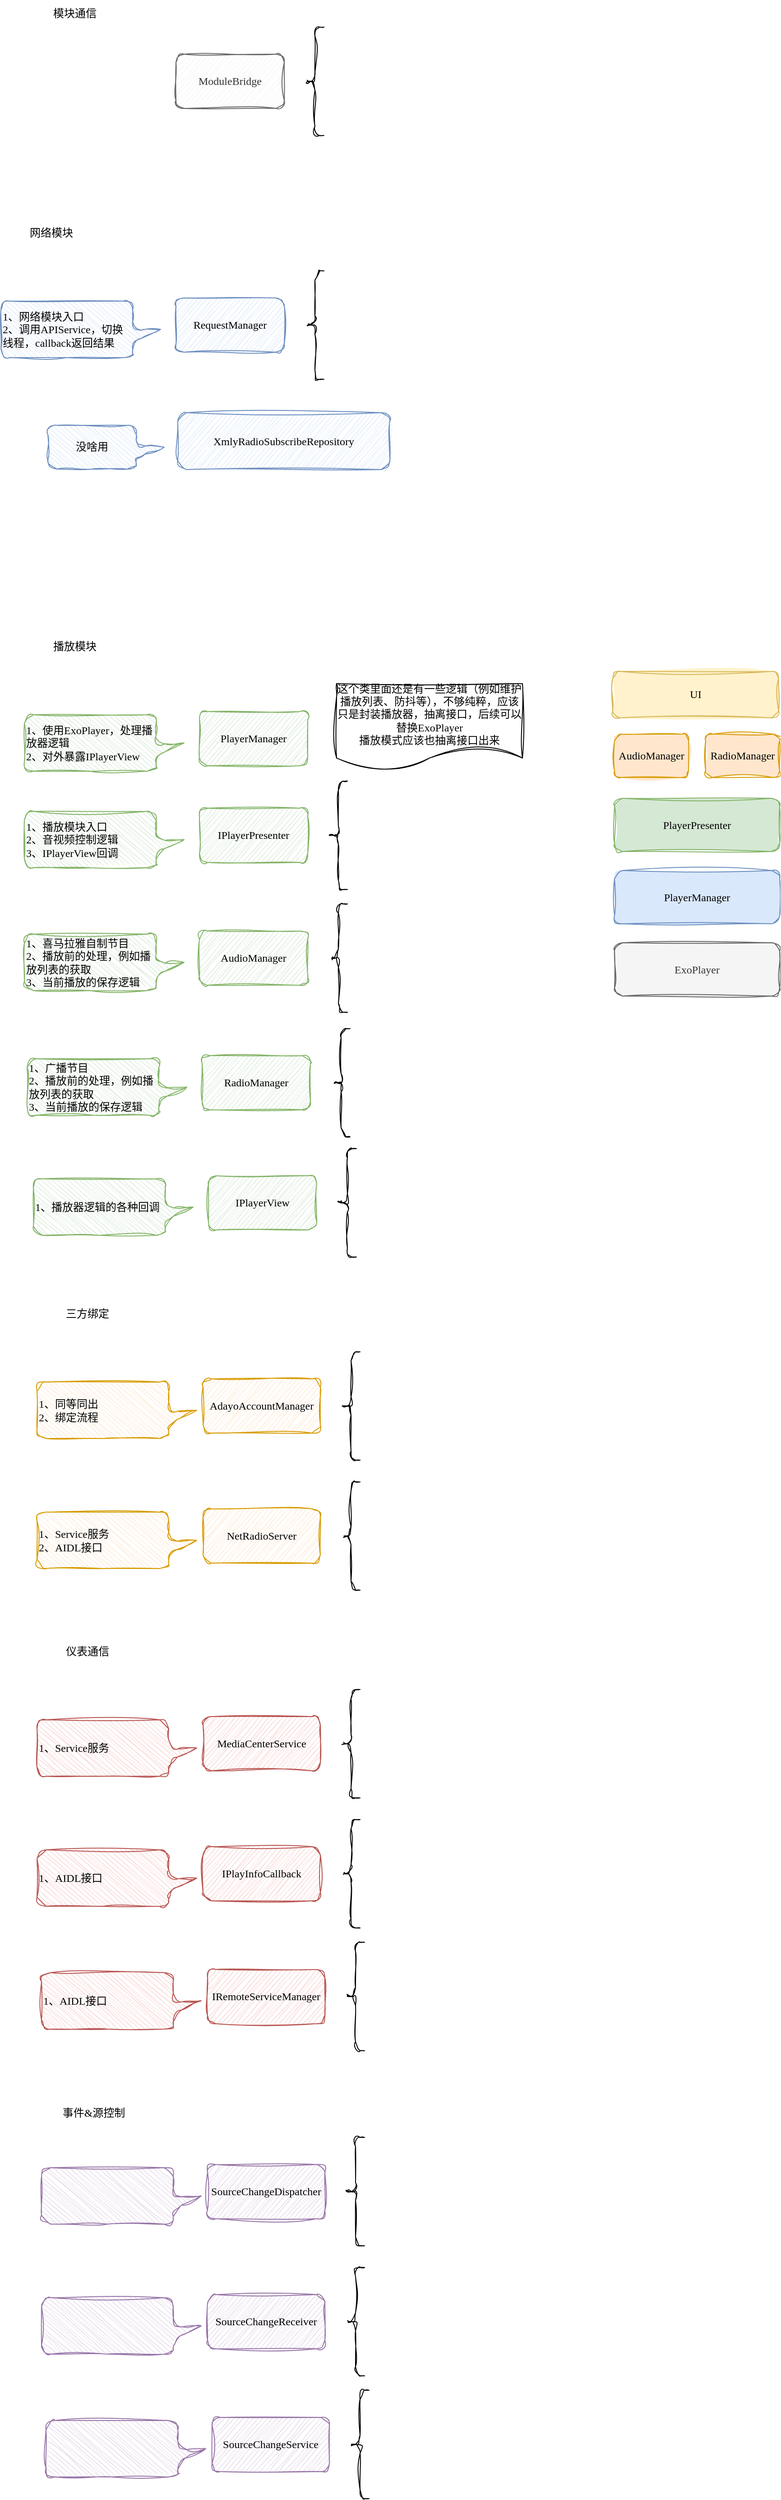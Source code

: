 <mxfile version="24.7.6">
  <diagram name="第 1 页" id="vZNRNvNg1LICzzsJC16B">
    <mxGraphModel dx="1450" dy="1026" grid="0" gridSize="10" guides="1" tooltips="1" connect="1" arrows="1" fold="1" page="0" pageScale="1" pageWidth="827" pageHeight="1169" math="0" shadow="0">
      <root>
        <mxCell id="0" />
        <mxCell id="1" parent="0" />
        <mxCell id="rI_pii_pBIPFBuCm645B-1" value="ModuleBridge" style="rounded=1;whiteSpace=wrap;html=1;sketch=1;curveFitting=1;jiggle=2;fontFamily=Comic Sans MS;fillColor=#f5f5f5;strokeColor=#666666;fontColor=#333333;" parent="1" vertex="1">
          <mxGeometry x="124" y="-167" width="120" height="60" as="geometry" />
        </mxCell>
        <mxCell id="rI_pii_pBIPFBuCm645B-2" value="" style="shape=curlyBracket;whiteSpace=wrap;html=1;rounded=1;labelPosition=left;verticalLabelPosition=middle;align=right;verticalAlign=middle;sketch=1;jiggle=2;curveFitting=1;strokeColor=default;fontFamily=Comic Sans MS;fontSize=12;fontColor=default;fillColor=default;" parent="1" vertex="1">
          <mxGeometry x="268" y="-197" width="20" height="120" as="geometry" />
        </mxCell>
        <mxCell id="rI_pii_pBIPFBuCm645B-3" value="RequestManager" style="rounded=1;whiteSpace=wrap;html=1;sketch=1;curveFitting=1;jiggle=2;fontFamily=Comic Sans MS;fillColor=#dae8fc;strokeColor=#6c8ebf;" parent="1" vertex="1">
          <mxGeometry x="124" y="103" width="120" height="60" as="geometry" />
        </mxCell>
        <mxCell id="rI_pii_pBIPFBuCm645B-4" value="" style="shape=curlyBracket;whiteSpace=wrap;html=1;rounded=1;labelPosition=left;verticalLabelPosition=middle;align=right;verticalAlign=middle;sketch=1;jiggle=2;curveFitting=1;strokeColor=default;fontFamily=Comic Sans MS;fontSize=12;fontColor=default;fillColor=default;" parent="1" vertex="1">
          <mxGeometry x="268" y="73" width="20" height="120" as="geometry" />
        </mxCell>
        <mxCell id="rI_pii_pBIPFBuCm645B-5" value="1、网络模块入口&lt;div&gt;2、调用APIService，切换线程，callback返回结果&lt;/div&gt;" style="shape=callout;whiteSpace=wrap;html=1;perimeter=calloutPerimeter;rounded=1;sketch=1;jiggle=2;curveFitting=1;strokeColor=#6c8ebf;align=left;verticalAlign=middle;fontFamily=Comic Sans MS;fontSize=12;fillColor=#dae8fc;flipV=0;flipH=0;direction=north;base=13;size=31;position=0.27;" parent="1" vertex="1">
          <mxGeometry x="-70" y="106.5" width="177" height="62.5" as="geometry" />
        </mxCell>
        <mxCell id="rI_pii_pBIPFBuCm645B-6" value="网络模块" style="text;html=1;align=center;verticalAlign=middle;whiteSpace=wrap;rounded=0;fontFamily=Comic Sans MS;fontSize=12;fontColor=default;" parent="1" vertex="1">
          <mxGeometry x="-44" y="16" width="60" height="30" as="geometry" />
        </mxCell>
        <mxCell id="rI_pii_pBIPFBuCm645B-7" value="XmlyRadioSubscribeRepository" style="rounded=1;whiteSpace=wrap;html=1;sketch=1;curveFitting=1;jiggle=2;fontFamily=Comic Sans MS;fillColor=#dae8fc;strokeColor=#6c8ebf;" parent="1" vertex="1">
          <mxGeometry x="126" y="230" width="235" height="63" as="geometry" />
        </mxCell>
        <mxCell id="rI_pii_pBIPFBuCm645B-8" value="没啥用" style="shape=callout;whiteSpace=wrap;html=1;perimeter=calloutPerimeter;rounded=1;sketch=1;jiggle=2;curveFitting=1;strokeColor=#6c8ebf;align=center;verticalAlign=middle;fontFamily=Comic Sans MS;fontSize=12;fillColor=#dae8fc;flipV=0;flipH=0;direction=north;base=13;size=31;position=0.27;" parent="1" vertex="1">
          <mxGeometry x="-18" y="244" width="129" height="48.5" as="geometry" />
        </mxCell>
        <mxCell id="rI_pii_pBIPFBuCm645B-10" value="PlayerManager" style="rounded=1;whiteSpace=wrap;html=1;sketch=1;curveFitting=1;jiggle=2;fontFamily=Comic Sans MS;fillColor=#d5e8d4;strokeColor=#82b366;" parent="1" vertex="1">
          <mxGeometry x="150" y="561" width="120" height="60" as="geometry" />
        </mxCell>
        <mxCell id="rI_pii_pBIPFBuCm645B-12" value="1、使用ExoPlayer，处理播放器逻辑&lt;div&gt;2、对外暴露IPlayerView&lt;/div&gt;" style="shape=callout;whiteSpace=wrap;html=1;perimeter=calloutPerimeter;rounded=1;sketch=1;jiggle=2;curveFitting=1;strokeColor=#82b366;align=left;verticalAlign=middle;fontFamily=Comic Sans MS;fontSize=12;fillColor=#d5e8d4;flipV=0;flipH=0;direction=north;base=13;size=31;position=0.27;" parent="1" vertex="1">
          <mxGeometry x="-44" y="564.5" width="177" height="62.5" as="geometry" />
        </mxCell>
        <mxCell id="rI_pii_pBIPFBuCm645B-13" value="播放模块" style="text;html=1;align=center;verticalAlign=middle;whiteSpace=wrap;rounded=0;fontFamily=Comic Sans MS;fontSize=12;fontColor=default;" parent="1" vertex="1">
          <mxGeometry x="-18" y="474" width="60" height="30" as="geometry" />
        </mxCell>
        <mxCell id="rI_pii_pBIPFBuCm645B-14" value="AudioManager" style="rounded=1;whiteSpace=wrap;html=1;sketch=1;curveFitting=1;jiggle=2;fontFamily=Comic Sans MS;fillColor=#d5e8d4;strokeColor=#82b366;" parent="1" vertex="1">
          <mxGeometry x="150" y="804" width="120" height="60" as="geometry" />
        </mxCell>
        <mxCell id="rI_pii_pBIPFBuCm645B-15" value="" style="shape=curlyBracket;whiteSpace=wrap;html=1;rounded=1;labelPosition=left;verticalLabelPosition=middle;align=right;verticalAlign=middle;sketch=1;jiggle=2;curveFitting=1;strokeColor=default;fontFamily=Comic Sans MS;fontSize=12;fontColor=default;fillColor=default;" parent="1" vertex="1">
          <mxGeometry x="294" y="774" width="20" height="120" as="geometry" />
        </mxCell>
        <mxCell id="rI_pii_pBIPFBuCm645B-16" value="1、喜马拉雅自制节目&lt;div&gt;2、播放前的处理，例如播放列表的获取&lt;div&gt;3、当前播放的保存逻辑&lt;/div&gt;&lt;/div&gt;" style="shape=callout;whiteSpace=wrap;html=1;perimeter=calloutPerimeter;rounded=1;sketch=1;jiggle=2;curveFitting=1;strokeColor=#82b366;align=left;verticalAlign=middle;fontFamily=Comic Sans MS;fontSize=12;fillColor=#d5e8d4;flipV=0;flipH=0;direction=north;base=13;size=31;position=0.27;" parent="1" vertex="1">
          <mxGeometry x="-44" y="807.5" width="177" height="62.5" as="geometry" />
        </mxCell>
        <mxCell id="rI_pii_pBIPFBuCm645B-18" value="IPlayerPresenter" style="rounded=1;whiteSpace=wrap;html=1;sketch=1;curveFitting=1;jiggle=2;fontFamily=Comic Sans MS;fillColor=#d5e8d4;strokeColor=#82b366;" parent="1" vertex="1">
          <mxGeometry x="150" y="668" width="120" height="60" as="geometry" />
        </mxCell>
        <mxCell id="rI_pii_pBIPFBuCm645B-19" value="" style="shape=curlyBracket;whiteSpace=wrap;html=1;rounded=1;labelPosition=left;verticalLabelPosition=middle;align=right;verticalAlign=middle;sketch=1;jiggle=2;curveFitting=1;strokeColor=default;fontFamily=Comic Sans MS;fontSize=12;fontColor=default;fillColor=default;" parent="1" vertex="1">
          <mxGeometry x="294" y="638" width="20" height="120" as="geometry" />
        </mxCell>
        <mxCell id="rI_pii_pBIPFBuCm645B-20" value="1、播放模块入口&lt;div&gt;2、音视频控制逻辑&lt;/div&gt;&lt;div&gt;3、&lt;span style=&quot;background-color: initial;&quot;&gt;IPlayerView回调&lt;/span&gt;&lt;/div&gt;" style="shape=callout;whiteSpace=wrap;html=1;perimeter=calloutPerimeter;rounded=1;sketch=1;jiggle=2;curveFitting=1;strokeColor=#82b366;align=left;verticalAlign=middle;fontFamily=Comic Sans MS;fontSize=12;fillColor=#d5e8d4;flipV=0;flipH=0;direction=north;base=13;size=31;position=0.27;" parent="1" vertex="1">
          <mxGeometry x="-44" y="671.5" width="177" height="62.5" as="geometry" />
        </mxCell>
        <mxCell id="rI_pii_pBIPFBuCm645B-21" value="AdayoAccountManager" style="rounded=1;whiteSpace=wrap;html=1;sketch=1;curveFitting=1;jiggle=2;fontFamily=Comic Sans MS;fillColor=#ffe6cc;strokeColor=#d79b00;" parent="1" vertex="1">
          <mxGeometry x="154" y="1300" width="130" height="60" as="geometry" />
        </mxCell>
        <mxCell id="rI_pii_pBIPFBuCm645B-22" value="" style="shape=curlyBracket;whiteSpace=wrap;html=1;rounded=1;labelPosition=left;verticalLabelPosition=middle;align=right;verticalAlign=middle;sketch=1;jiggle=2;curveFitting=1;strokeColor=default;fontFamily=Comic Sans MS;fontSize=12;fontColor=default;fillColor=default;" parent="1" vertex="1">
          <mxGeometry x="308" y="1270" width="20" height="120" as="geometry" />
        </mxCell>
        <mxCell id="rI_pii_pBIPFBuCm645B-23" value="1、同等同出&lt;br&gt;2、绑定流程" style="shape=callout;whiteSpace=wrap;html=1;perimeter=calloutPerimeter;rounded=1;sketch=1;jiggle=2;curveFitting=1;strokeColor=#d79b00;align=left;verticalAlign=middle;fontFamily=Comic Sans MS;fontSize=12;fillColor=#ffe6cc;flipV=0;flipH=0;direction=north;base=13;size=31;position=0.27;" parent="1" vertex="1">
          <mxGeometry x="-30" y="1303.5" width="177" height="62.5" as="geometry" />
        </mxCell>
        <mxCell id="rI_pii_pBIPFBuCm645B-24" value="三方绑定" style="text;html=1;align=center;verticalAlign=middle;whiteSpace=wrap;rounded=0;fontFamily=Comic Sans MS;fontSize=12;fontColor=default;" parent="1" vertex="1">
          <mxGeometry x="-4" y="1213" width="60" height="30" as="geometry" />
        </mxCell>
        <mxCell id="rI_pii_pBIPFBuCm645B-25" value="NetRadioServer" style="rounded=1;whiteSpace=wrap;html=1;sketch=1;curveFitting=1;jiggle=2;fontFamily=Comic Sans MS;fillColor=#ffe6cc;strokeColor=#d79b00;" parent="1" vertex="1">
          <mxGeometry x="154" y="1444" width="130" height="60" as="geometry" />
        </mxCell>
        <mxCell id="rI_pii_pBIPFBuCm645B-26" value="" style="shape=curlyBracket;whiteSpace=wrap;html=1;rounded=1;labelPosition=left;verticalLabelPosition=middle;align=right;verticalAlign=middle;sketch=1;jiggle=2;curveFitting=1;strokeColor=default;fontFamily=Comic Sans MS;fontSize=12;fontColor=default;fillColor=default;" parent="1" vertex="1">
          <mxGeometry x="308" y="1414" width="20" height="120" as="geometry" />
        </mxCell>
        <mxCell id="rI_pii_pBIPFBuCm645B-27" value="1、Service服务&lt;div&gt;2、AIDL接口&lt;/div&gt;" style="shape=callout;whiteSpace=wrap;html=1;perimeter=calloutPerimeter;rounded=1;sketch=1;jiggle=2;curveFitting=1;strokeColor=#d79b00;align=left;verticalAlign=middle;fontFamily=Comic Sans MS;fontSize=12;fillColor=#ffe6cc;flipV=0;flipH=0;direction=north;base=13;size=31;position=0.27;" parent="1" vertex="1">
          <mxGeometry x="-30" y="1447.5" width="177" height="62.5" as="geometry" />
        </mxCell>
        <mxCell id="rI_pii_pBIPFBuCm645B-29" value="这个类里面还是有一些逻辑（例如维护播放列表、防抖等），不够纯粹，应该只是封装播放器，抽离接口，后续可以替换ExoPlayer&lt;div&gt;播放模式应该也抽离接口出来&lt;/div&gt;" style="shape=document;whiteSpace=wrap;html=1;boundedLbl=1;rounded=1;sketch=1;jiggle=2;curveFitting=1;strokeColor=default;align=center;verticalAlign=middle;fontFamily=Comic Sans MS;fontSize=12;fontColor=default;fillColor=default;" parent="1" vertex="1">
          <mxGeometry x="302" y="530" width="206" height="97" as="geometry" />
        </mxCell>
        <mxCell id="rI_pii_pBIPFBuCm645B-30" value="RadioManager" style="rounded=1;whiteSpace=wrap;html=1;sketch=1;curveFitting=1;jiggle=2;fontFamily=Comic Sans MS;fillColor=#d5e8d4;strokeColor=#82b366;" parent="1" vertex="1">
          <mxGeometry x="153" y="942" width="120" height="60" as="geometry" />
        </mxCell>
        <mxCell id="rI_pii_pBIPFBuCm645B-31" value="" style="shape=curlyBracket;whiteSpace=wrap;html=1;rounded=1;labelPosition=left;verticalLabelPosition=middle;align=right;verticalAlign=middle;sketch=1;jiggle=2;curveFitting=1;strokeColor=default;fontFamily=Comic Sans MS;fontSize=12;fontColor=default;fillColor=default;" parent="1" vertex="1">
          <mxGeometry x="297" y="912" width="20" height="120" as="geometry" />
        </mxCell>
        <mxCell id="rI_pii_pBIPFBuCm645B-32" value="1、广播节目&lt;div&gt;2、&lt;span style=&quot;background-color: initial;&quot;&gt;播放前的处理，例如播放列表的获取&lt;/span&gt;&lt;/div&gt;&lt;div&gt;3、当前播放的保存逻辑&lt;/div&gt;" style="shape=callout;whiteSpace=wrap;html=1;perimeter=calloutPerimeter;rounded=1;sketch=1;jiggle=2;curveFitting=1;strokeColor=#82b366;align=left;verticalAlign=middle;fontFamily=Comic Sans MS;fontSize=12;fillColor=#d5e8d4;flipV=0;flipH=0;direction=north;base=13;size=31;position=0.27;" parent="1" vertex="1">
          <mxGeometry x="-41" y="945.5" width="177" height="62.5" as="geometry" />
        </mxCell>
        <mxCell id="aCMh7m9hiYbjE-_qJLpg-1" value="IPlayerView" style="rounded=1;whiteSpace=wrap;html=1;sketch=1;curveFitting=1;jiggle=2;fontFamily=Comic Sans MS;fillColor=#d5e8d4;strokeColor=#82b366;" vertex="1" parent="1">
          <mxGeometry x="160" y="1075" width="120" height="60" as="geometry" />
        </mxCell>
        <mxCell id="aCMh7m9hiYbjE-_qJLpg-2" value="" style="shape=curlyBracket;whiteSpace=wrap;html=1;rounded=1;labelPosition=left;verticalLabelPosition=middle;align=right;verticalAlign=middle;sketch=1;jiggle=2;curveFitting=1;strokeColor=default;fontFamily=Comic Sans MS;fontSize=12;fontColor=default;fillColor=default;" vertex="1" parent="1">
          <mxGeometry x="304" y="1045" width="20" height="120" as="geometry" />
        </mxCell>
        <mxCell id="aCMh7m9hiYbjE-_qJLpg-3" value="1、播放器逻辑的各种回调" style="shape=callout;whiteSpace=wrap;html=1;perimeter=calloutPerimeter;rounded=1;sketch=1;jiggle=2;curveFitting=1;strokeColor=#82b366;align=left;verticalAlign=middle;fontFamily=Comic Sans MS;fontSize=12;fillColor=#d5e8d4;flipV=0;flipH=0;direction=north;base=13;size=31;position=0.27;" vertex="1" parent="1">
          <mxGeometry x="-34" y="1078.5" width="177" height="62.5" as="geometry" />
        </mxCell>
        <mxCell id="aCMh7m9hiYbjE-_qJLpg-4" value="模块通信" style="text;html=1;align=center;verticalAlign=middle;whiteSpace=wrap;rounded=0;fontFamily=Comic Sans MS;fontSize=12;fontColor=default;" vertex="1" parent="1">
          <mxGeometry x="-18" y="-227" width="60" height="30" as="geometry" />
        </mxCell>
        <mxCell id="aCMh7m9hiYbjE-_qJLpg-6" value="ExoPlayer" style="rounded=1;whiteSpace=wrap;html=1;sketch=1;jiggle=2;curveFitting=1;strokeColor=#666666;align=center;verticalAlign=middle;fontFamily=Comic Sans MS;fontSize=12;fontColor=#333333;fillColor=#f5f5f5;fillStyle=solid;" vertex="1" parent="1">
          <mxGeometry x="610" y="817" width="183" height="59" as="geometry" />
        </mxCell>
        <mxCell id="aCMh7m9hiYbjE-_qJLpg-7" value="PlayerManager" style="rounded=1;whiteSpace=wrap;html=1;sketch=1;jiggle=2;curveFitting=1;strokeColor=#6c8ebf;align=center;verticalAlign=middle;fontFamily=Comic Sans MS;fontSize=12;fillColor=#dae8fc;fillStyle=solid;" vertex="1" parent="1">
          <mxGeometry x="610" y="737" width="183" height="59" as="geometry" />
        </mxCell>
        <mxCell id="aCMh7m9hiYbjE-_qJLpg-8" value="PlayerPresenter" style="rounded=1;whiteSpace=wrap;html=1;sketch=1;jiggle=2;curveFitting=1;strokeColor=#82b366;align=center;verticalAlign=middle;fontFamily=Comic Sans MS;fontSize=12;fontColor=default;fillColor=#d5e8d4;fillStyle=solid;" vertex="1" parent="1">
          <mxGeometry x="610" y="657" width="183" height="59" as="geometry" />
        </mxCell>
        <mxCell id="aCMh7m9hiYbjE-_qJLpg-12" value="AudioManager" style="rounded=1;whiteSpace=wrap;html=1;sketch=1;jiggle=2;curveFitting=1;strokeColor=#d79b00;align=center;verticalAlign=middle;fontFamily=Comic Sans MS;fontSize=12;fillColor=#ffe6cc;fillStyle=solid;" vertex="1" parent="1">
          <mxGeometry x="610" y="586" width="82" height="48" as="geometry" />
        </mxCell>
        <mxCell id="aCMh7m9hiYbjE-_qJLpg-13" value="RadioManager" style="rounded=1;whiteSpace=wrap;html=1;sketch=1;jiggle=2;curveFitting=1;strokeColor=#d79b00;align=center;verticalAlign=middle;fontFamily=Comic Sans MS;fontSize=12;fillColor=#ffe6cc;fillStyle=solid;" vertex="1" parent="1">
          <mxGeometry x="711" y="586" width="82" height="48" as="geometry" />
        </mxCell>
        <mxCell id="aCMh7m9hiYbjE-_qJLpg-14" value="UI" style="rounded=1;whiteSpace=wrap;html=1;sketch=1;jiggle=2;curveFitting=1;strokeColor=#d6b656;align=center;verticalAlign=middle;fontFamily=Comic Sans MS;fontSize=12;fillColor=#fff2cc;fillStyle=solid;" vertex="1" parent="1">
          <mxGeometry x="608" y="516.5" width="184" height="51.5" as="geometry" />
        </mxCell>
        <mxCell id="aCMh7m9hiYbjE-_qJLpg-15" value="MediaCenterService" style="rounded=1;whiteSpace=wrap;html=1;sketch=1;curveFitting=1;jiggle=2;fontFamily=Comic Sans MS;fillColor=#f8cecc;strokeColor=#b85450;" vertex="1" parent="1">
          <mxGeometry x="154" y="1674" width="130" height="60" as="geometry" />
        </mxCell>
        <mxCell id="aCMh7m9hiYbjE-_qJLpg-16" value="" style="shape=curlyBracket;whiteSpace=wrap;html=1;rounded=1;labelPosition=left;verticalLabelPosition=middle;align=right;verticalAlign=middle;sketch=1;jiggle=2;curveFitting=1;strokeColor=default;fontFamily=Comic Sans MS;fontSize=12;fontColor=default;fillColor=default;" vertex="1" parent="1">
          <mxGeometry x="308" y="1644" width="20" height="120" as="geometry" />
        </mxCell>
        <mxCell id="aCMh7m9hiYbjE-_qJLpg-17" value="1、Service服务" style="shape=callout;whiteSpace=wrap;html=1;perimeter=calloutPerimeter;rounded=1;sketch=1;jiggle=2;curveFitting=1;strokeColor=#b85450;align=left;verticalAlign=middle;fontFamily=Comic Sans MS;fontSize=12;fillColor=#f8cecc;flipV=0;flipH=0;direction=north;base=13;size=31;position=0.27;" vertex="1" parent="1">
          <mxGeometry x="-30" y="1677.5" width="177" height="62.5" as="geometry" />
        </mxCell>
        <mxCell id="aCMh7m9hiYbjE-_qJLpg-18" value="仪表通信" style="text;html=1;align=center;verticalAlign=middle;whiteSpace=wrap;rounded=0;fontFamily=Comic Sans MS;fontSize=12;fontColor=default;" vertex="1" parent="1">
          <mxGeometry x="-4" y="1587" width="60" height="30" as="geometry" />
        </mxCell>
        <mxCell id="aCMh7m9hiYbjE-_qJLpg-19" value="IPlayInfoCallback" style="rounded=1;whiteSpace=wrap;html=1;sketch=1;curveFitting=1;jiggle=2;fontFamily=Comic Sans MS;fillColor=#f8cecc;strokeColor=#b85450;" vertex="1" parent="1">
          <mxGeometry x="154" y="1818" width="130" height="60" as="geometry" />
        </mxCell>
        <mxCell id="aCMh7m9hiYbjE-_qJLpg-20" value="" style="shape=curlyBracket;whiteSpace=wrap;html=1;rounded=1;labelPosition=left;verticalLabelPosition=middle;align=right;verticalAlign=middle;sketch=1;jiggle=2;curveFitting=1;strokeColor=default;fontFamily=Comic Sans MS;fontSize=12;fontColor=default;fillColor=default;" vertex="1" parent="1">
          <mxGeometry x="308" y="1788" width="20" height="120" as="geometry" />
        </mxCell>
        <mxCell id="aCMh7m9hiYbjE-_qJLpg-21" value="1、&lt;span style=&quot;background-color: initial;&quot;&gt;AIDL接口&lt;/span&gt;" style="shape=callout;whiteSpace=wrap;html=1;perimeter=calloutPerimeter;rounded=1;sketch=1;jiggle=2;curveFitting=1;strokeColor=#b85450;align=left;verticalAlign=middle;fontFamily=Comic Sans MS;fontSize=12;fillColor=#f8cecc;flipV=0;flipH=0;direction=north;base=13;size=31;position=0.27;" vertex="1" parent="1">
          <mxGeometry x="-30" y="1821.5" width="177" height="62.5" as="geometry" />
        </mxCell>
        <mxCell id="aCMh7m9hiYbjE-_qJLpg-22" value="IRemoteServiceManager" style="rounded=1;whiteSpace=wrap;html=1;sketch=1;curveFitting=1;jiggle=2;fontFamily=Comic Sans MS;fillColor=#f8cecc;strokeColor=#b85450;" vertex="1" parent="1">
          <mxGeometry x="159" y="1954" width="130" height="60" as="geometry" />
        </mxCell>
        <mxCell id="aCMh7m9hiYbjE-_qJLpg-23" value="" style="shape=curlyBracket;whiteSpace=wrap;html=1;rounded=1;labelPosition=left;verticalLabelPosition=middle;align=right;verticalAlign=middle;sketch=1;jiggle=2;curveFitting=1;strokeColor=default;fontFamily=Comic Sans MS;fontSize=12;fontColor=default;fillColor=default;" vertex="1" parent="1">
          <mxGeometry x="313" y="1924" width="20" height="120" as="geometry" />
        </mxCell>
        <mxCell id="aCMh7m9hiYbjE-_qJLpg-24" value="1、&lt;span style=&quot;background-color: initial;&quot;&gt;AIDL接口&lt;/span&gt;" style="shape=callout;whiteSpace=wrap;html=1;perimeter=calloutPerimeter;rounded=1;sketch=1;jiggle=2;curveFitting=1;strokeColor=#b85450;align=left;verticalAlign=middle;fontFamily=Comic Sans MS;fontSize=12;fillColor=#f8cecc;flipV=0;flipH=0;direction=north;base=13;size=31;position=0.27;" vertex="1" parent="1">
          <mxGeometry x="-25" y="1957.5" width="177" height="62.5" as="geometry" />
        </mxCell>
        <mxCell id="aCMh7m9hiYbjE-_qJLpg-25" value="SourceChangeDispatcher" style="rounded=1;whiteSpace=wrap;html=1;sketch=1;curveFitting=1;jiggle=2;fontFamily=Comic Sans MS;fillColor=#e1d5e7;strokeColor=#9673a6;" vertex="1" parent="1">
          <mxGeometry x="159" y="2170" width="130" height="60" as="geometry" />
        </mxCell>
        <mxCell id="aCMh7m9hiYbjE-_qJLpg-26" value="" style="shape=curlyBracket;whiteSpace=wrap;html=1;rounded=1;labelPosition=left;verticalLabelPosition=middle;align=right;verticalAlign=middle;sketch=1;jiggle=2;curveFitting=1;strokeColor=default;fontFamily=Comic Sans MS;fontSize=12;fontColor=default;fillColor=default;" vertex="1" parent="1">
          <mxGeometry x="313" y="2140" width="20" height="120" as="geometry" />
        </mxCell>
        <mxCell id="aCMh7m9hiYbjE-_qJLpg-27" value="" style="shape=callout;whiteSpace=wrap;html=1;perimeter=calloutPerimeter;rounded=1;sketch=1;jiggle=2;curveFitting=1;strokeColor=#9673a6;align=left;verticalAlign=middle;fontFamily=Comic Sans MS;fontSize=12;fillColor=#e1d5e7;flipV=0;flipH=0;direction=north;base=13;size=31;position=0.27;" vertex="1" parent="1">
          <mxGeometry x="-25" y="2173.5" width="177" height="62.5" as="geometry" />
        </mxCell>
        <mxCell id="aCMh7m9hiYbjE-_qJLpg-28" value="事件&amp;amp;源控制" style="text;html=1;align=center;verticalAlign=middle;whiteSpace=wrap;rounded=0;fontFamily=Comic Sans MS;fontSize=12;fontColor=default;" vertex="1" parent="1">
          <mxGeometry x="-4" y="2098" width="74" height="30" as="geometry" />
        </mxCell>
        <mxCell id="aCMh7m9hiYbjE-_qJLpg-29" value="SourceChangeReceiver" style="rounded=1;whiteSpace=wrap;html=1;sketch=1;curveFitting=1;jiggle=2;fontFamily=Comic Sans MS;fillColor=#e1d5e7;strokeColor=#9673a6;" vertex="1" parent="1">
          <mxGeometry x="159" y="2314" width="130" height="60" as="geometry" />
        </mxCell>
        <mxCell id="aCMh7m9hiYbjE-_qJLpg-30" value="" style="shape=curlyBracket;whiteSpace=wrap;html=1;rounded=1;labelPosition=left;verticalLabelPosition=middle;align=right;verticalAlign=middle;sketch=1;jiggle=2;curveFitting=1;strokeColor=default;fontFamily=Comic Sans MS;fontSize=12;fontColor=default;fillColor=default;" vertex="1" parent="1">
          <mxGeometry x="313" y="2284" width="20" height="120" as="geometry" />
        </mxCell>
        <mxCell id="aCMh7m9hiYbjE-_qJLpg-31" value="" style="shape=callout;whiteSpace=wrap;html=1;perimeter=calloutPerimeter;rounded=1;sketch=1;jiggle=2;curveFitting=1;strokeColor=#9673a6;align=left;verticalAlign=middle;fontFamily=Comic Sans MS;fontSize=12;fillColor=#e1d5e7;flipV=0;flipH=0;direction=north;base=13;size=31;position=0.27;" vertex="1" parent="1">
          <mxGeometry x="-25" y="2317.5" width="177" height="62.5" as="geometry" />
        </mxCell>
        <mxCell id="aCMh7m9hiYbjE-_qJLpg-32" value="SourceChangeService" style="rounded=1;whiteSpace=wrap;html=1;sketch=1;curveFitting=1;jiggle=2;fontFamily=Comic Sans MS;fillColor=#e1d5e7;strokeColor=#9673a6;" vertex="1" parent="1">
          <mxGeometry x="164" y="2450" width="130" height="60" as="geometry" />
        </mxCell>
        <mxCell id="aCMh7m9hiYbjE-_qJLpg-33" value="" style="shape=curlyBracket;whiteSpace=wrap;html=1;rounded=1;labelPosition=left;verticalLabelPosition=middle;align=right;verticalAlign=middle;sketch=1;jiggle=2;curveFitting=1;strokeColor=default;fontFamily=Comic Sans MS;fontSize=12;fontColor=default;fillColor=default;" vertex="1" parent="1">
          <mxGeometry x="318" y="2420" width="20" height="120" as="geometry" />
        </mxCell>
        <mxCell id="aCMh7m9hiYbjE-_qJLpg-34" value="" style="shape=callout;whiteSpace=wrap;html=1;perimeter=calloutPerimeter;rounded=1;sketch=1;jiggle=2;curveFitting=1;strokeColor=#9673a6;align=left;verticalAlign=middle;fontFamily=Comic Sans MS;fontSize=12;fillColor=#e1d5e7;flipV=0;flipH=0;direction=north;base=13;size=31;position=0.27;" vertex="1" parent="1">
          <mxGeometry x="-20" y="2453.5" width="177" height="62.5" as="geometry" />
        </mxCell>
      </root>
    </mxGraphModel>
  </diagram>
</mxfile>

